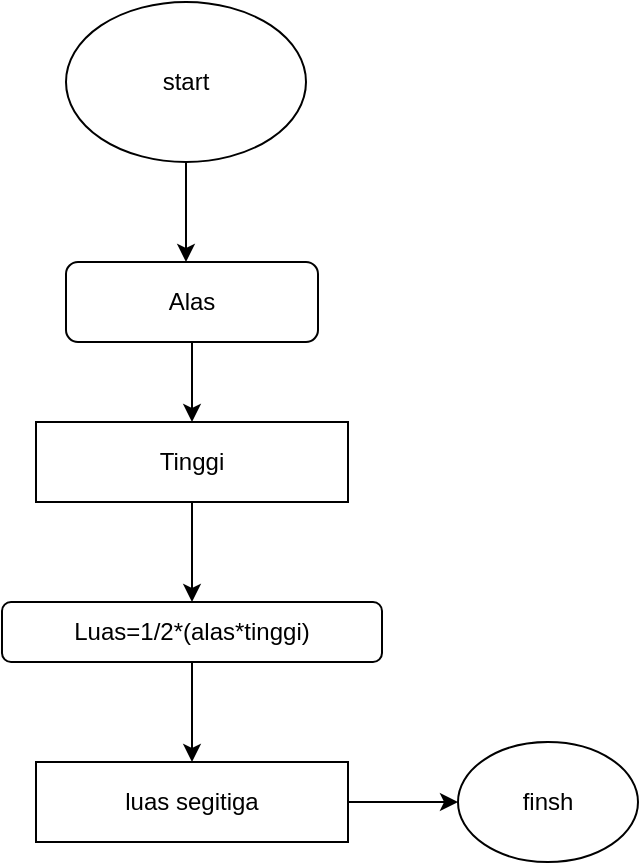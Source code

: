 <mxfile version="22.0.4" type="github">
  <diagram id="C5RBs43oDa-KdzZeNtuy" name="Page-1">
    <mxGraphModel dx="880" dy="470" grid="1" gridSize="10" guides="1" tooltips="1" connect="1" arrows="1" fold="1" page="1" pageScale="1" pageWidth="827" pageHeight="1169" math="0" shadow="0">
      <root>
        <mxCell id="WIyWlLk6GJQsqaUBKTNV-0" />
        <mxCell id="WIyWlLk6GJQsqaUBKTNV-1" parent="WIyWlLk6GJQsqaUBKTNV-0" />
        <mxCell id="48wQNKlJrFV1Bbq_co0F-28" style="edgeStyle=orthogonalEdgeStyle;rounded=0;orthogonalLoop=1;jettySize=auto;html=1;exitX=0.5;exitY=1;exitDx=0;exitDy=0;" edge="1" parent="WIyWlLk6GJQsqaUBKTNV-1" source="48wQNKlJrFV1Bbq_co0F-27">
          <mxGeometry relative="1" as="geometry">
            <mxPoint x="414" y="160" as="targetPoint" />
          </mxGeometry>
        </mxCell>
        <mxCell id="48wQNKlJrFV1Bbq_co0F-27" value="start" style="ellipse;whiteSpace=wrap;html=1;" vertex="1" parent="WIyWlLk6GJQsqaUBKTNV-1">
          <mxGeometry x="354" y="30" width="120" height="80" as="geometry" />
        </mxCell>
        <mxCell id="48wQNKlJrFV1Bbq_co0F-45" style="edgeStyle=orthogonalEdgeStyle;rounded=0;orthogonalLoop=1;jettySize=auto;html=1;exitX=0.5;exitY=1;exitDx=0;exitDy=0;entryX=0.5;entryY=0;entryDx=0;entryDy=0;" edge="1" parent="WIyWlLk6GJQsqaUBKTNV-1" source="48wQNKlJrFV1Bbq_co0F-33" target="48wQNKlJrFV1Bbq_co0F-40">
          <mxGeometry relative="1" as="geometry" />
        </mxCell>
        <mxCell id="48wQNKlJrFV1Bbq_co0F-33" value="Alas" style="rounded=1;whiteSpace=wrap;html=1;" vertex="1" parent="WIyWlLk6GJQsqaUBKTNV-1">
          <mxGeometry x="354" y="160" width="126" height="40" as="geometry" />
        </mxCell>
        <mxCell id="48wQNKlJrFV1Bbq_co0F-46" style="edgeStyle=orthogonalEdgeStyle;rounded=0;orthogonalLoop=1;jettySize=auto;html=1;exitX=0.5;exitY=1;exitDx=0;exitDy=0;" edge="1" parent="WIyWlLk6GJQsqaUBKTNV-1" source="48wQNKlJrFV1Bbq_co0F-40">
          <mxGeometry relative="1" as="geometry">
            <mxPoint x="417" y="330" as="targetPoint" />
          </mxGeometry>
        </mxCell>
        <mxCell id="48wQNKlJrFV1Bbq_co0F-40" value="Tinggi" style="rounded=0;whiteSpace=wrap;html=1;" vertex="1" parent="WIyWlLk6GJQsqaUBKTNV-1">
          <mxGeometry x="339" y="240" width="156" height="40" as="geometry" />
        </mxCell>
        <mxCell id="48wQNKlJrFV1Bbq_co0F-48" style="edgeStyle=orthogonalEdgeStyle;rounded=0;orthogonalLoop=1;jettySize=auto;html=1;exitX=0.5;exitY=1;exitDx=0;exitDy=0;" edge="1" parent="WIyWlLk6GJQsqaUBKTNV-1" source="48wQNKlJrFV1Bbq_co0F-47">
          <mxGeometry relative="1" as="geometry">
            <mxPoint x="417" y="410" as="targetPoint" />
          </mxGeometry>
        </mxCell>
        <mxCell id="48wQNKlJrFV1Bbq_co0F-47" value="Luas=1/2*(alas*tinggi)" style="rounded=1;whiteSpace=wrap;html=1;" vertex="1" parent="WIyWlLk6GJQsqaUBKTNV-1">
          <mxGeometry x="322" y="330" width="190" height="30" as="geometry" />
        </mxCell>
        <mxCell id="48wQNKlJrFV1Bbq_co0F-50" style="edgeStyle=orthogonalEdgeStyle;rounded=0;orthogonalLoop=1;jettySize=auto;html=1;exitX=1;exitY=0.5;exitDx=0;exitDy=0;" edge="1" parent="WIyWlLk6GJQsqaUBKTNV-1" source="48wQNKlJrFV1Bbq_co0F-49">
          <mxGeometry relative="1" as="geometry">
            <mxPoint x="550" y="430" as="targetPoint" />
          </mxGeometry>
        </mxCell>
        <mxCell id="48wQNKlJrFV1Bbq_co0F-49" value="luas segitiga" style="rounded=0;whiteSpace=wrap;html=1;" vertex="1" parent="WIyWlLk6GJQsqaUBKTNV-1">
          <mxGeometry x="339" y="410" width="156" height="40" as="geometry" />
        </mxCell>
        <mxCell id="48wQNKlJrFV1Bbq_co0F-51" value="finsh" style="ellipse;whiteSpace=wrap;html=1;" vertex="1" parent="WIyWlLk6GJQsqaUBKTNV-1">
          <mxGeometry x="550" y="400" width="90" height="60" as="geometry" />
        </mxCell>
      </root>
    </mxGraphModel>
  </diagram>
</mxfile>
